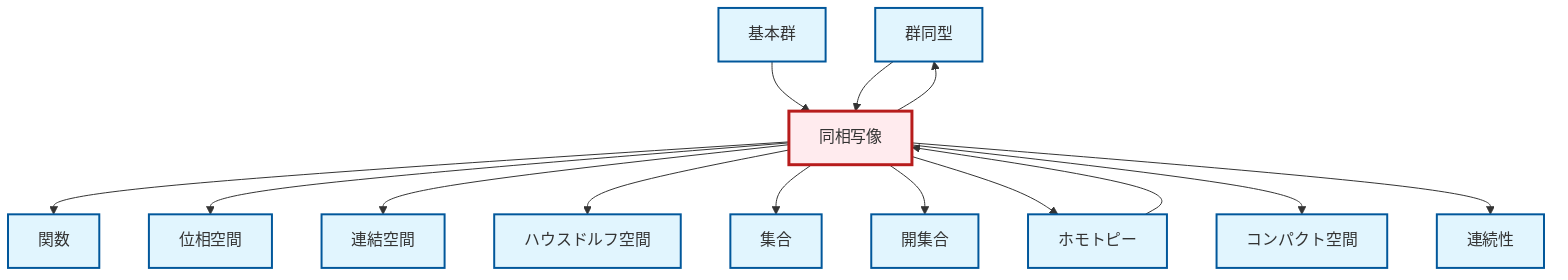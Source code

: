 graph TD
    classDef definition fill:#e1f5fe,stroke:#01579b,stroke-width:2px
    classDef theorem fill:#f3e5f5,stroke:#4a148c,stroke-width:2px
    classDef axiom fill:#fff3e0,stroke:#e65100,stroke-width:2px
    classDef example fill:#e8f5e9,stroke:#1b5e20,stroke-width:2px
    classDef current fill:#ffebee,stroke:#b71c1c,stroke-width:3px
    def-set["集合"]:::definition
    def-isomorphism["群同型"]:::definition
    def-compact["コンパクト空間"]:::definition
    def-connected["連結空間"]:::definition
    def-open-set["開集合"]:::definition
    def-topological-space["位相空間"]:::definition
    def-continuity["連続性"]:::definition
    def-function["関数"]:::definition
    def-fundamental-group["基本群"]:::definition
    def-hausdorff["ハウスドルフ空間"]:::definition
    def-homotopy["ホモトピー"]:::definition
    def-homeomorphism["同相写像"]:::definition
    def-fundamental-group --> def-homeomorphism
    def-homeomorphism --> def-isomorphism
    def-homeomorphism --> def-function
    def-homeomorphism --> def-topological-space
    def-homeomorphism --> def-connected
    def-isomorphism --> def-homeomorphism
    def-homeomorphism --> def-hausdorff
    def-homeomorphism --> def-set
    def-homeomorphism --> def-open-set
    def-homeomorphism --> def-homotopy
    def-homeomorphism --> def-compact
    def-homotopy --> def-homeomorphism
    def-homeomorphism --> def-continuity
    class def-homeomorphism current